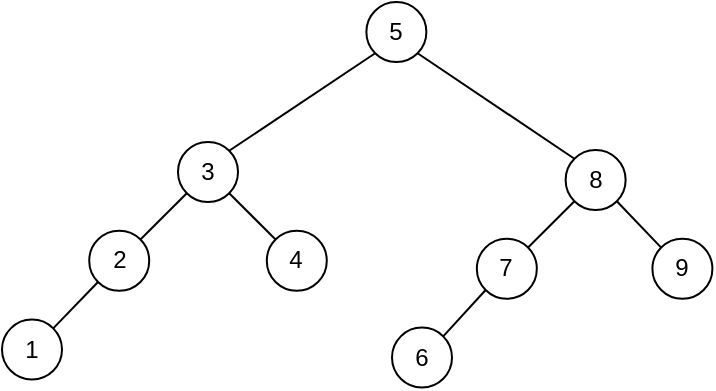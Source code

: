 <mxfile pages="7">
    <diagram id="CwiBYZ6OncF4lGPpdWN4" name="Page-1">
        <mxGraphModel dx="461" dy="372" grid="0" gridSize="10" guides="1" tooltips="1" connect="1" arrows="1" fold="1" page="1" pageScale="1" pageWidth="827" pageHeight="1169" math="0" shadow="0">
            <root>
                <mxCell id="0"/>
                <mxCell id="1" parent="0"/>
                <mxCell id="2" value="5" style="ellipse;whiteSpace=wrap;html=1;aspect=fixed;" parent="1" vertex="1">
                    <mxGeometry x="354.19" y="100" width="30" height="30" as="geometry"/>
                </mxCell>
                <mxCell id="5" value="3" style="ellipse;whiteSpace=wrap;html=1;aspect=fixed;" parent="1" vertex="1">
                    <mxGeometry x="260" y="170" width="30" height="30" as="geometry"/>
                </mxCell>
                <mxCell id="7" value="" style="endArrow=none;html=1;entryX=0;entryY=1;entryDx=0;entryDy=0;exitX=1;exitY=0;exitDx=0;exitDy=0;" parent="1" source="5" target="2" edge="1">
                    <mxGeometry width="50" height="50" relative="1" as="geometry">
                        <mxPoint x="320" y="230" as="sourcePoint"/>
                        <mxPoint x="370" y="180" as="targetPoint"/>
                    </mxGeometry>
                </mxCell>
                <mxCell id="14" value="8" style="ellipse;whiteSpace=wrap;html=1;aspect=fixed;" parent="1" vertex="1">
                    <mxGeometry x="453.81" y="174" width="30" height="30" as="geometry"/>
                </mxCell>
                <mxCell id="15" value="" style="endArrow=none;html=1;entryX=1;entryY=1;entryDx=0;entryDy=0;exitX=0;exitY=0;exitDx=0;exitDy=0;" parent="1" source="14" target="2" edge="1">
                    <mxGeometry width="50" height="50" relative="1" as="geometry">
                        <mxPoint x="440" y="250" as="sourcePoint"/>
                        <mxPoint x="490" y="200" as="targetPoint"/>
                    </mxGeometry>
                </mxCell>
                <mxCell id="16" value="9" style="ellipse;whiteSpace=wrap;html=1;aspect=fixed;" parent="1" vertex="1">
                    <mxGeometry x="497.203" y="218.393" width="30" height="30" as="geometry"/>
                </mxCell>
                <mxCell id="17" value="" style="endArrow=none;html=1;entryX=1;entryY=1;entryDx=0;entryDy=0;exitX=0;exitY=0;exitDx=0;exitDy=0;" parent="1" source="16" target="14" edge="1">
                    <mxGeometry width="50" height="50" relative="1" as="geometry">
                        <mxPoint x="597.203" y="298.393" as="sourcePoint"/>
                        <mxPoint x="482.81" y="204" as="targetPoint"/>
                    </mxGeometry>
                </mxCell>
                <mxCell id="18" value="2" style="ellipse;whiteSpace=wrap;html=1;aspect=fixed;" parent="1" vertex="1">
                    <mxGeometry x="215.61" y="214.393" width="30" height="30" as="geometry"/>
                </mxCell>
                <mxCell id="19" value="" style="endArrow=none;html=1;entryX=0;entryY=1;entryDx=0;entryDy=0;exitX=1;exitY=0;exitDx=0;exitDy=0;" parent="1" source="18" target="5" edge="1">
                    <mxGeometry width="50" height="50" relative="1" as="geometry">
                        <mxPoint x="275.61" y="274.393" as="sourcePoint"/>
                        <mxPoint x="260.003" y="200" as="targetPoint"/>
                    </mxGeometry>
                </mxCell>
                <mxCell id="20" value="1" style="ellipse;whiteSpace=wrap;html=1;aspect=fixed;" parent="1" vertex="1">
                    <mxGeometry x="172" y="258.783" width="30" height="30" as="geometry"/>
                </mxCell>
                <mxCell id="21" value="" style="endArrow=none;html=1;entryX=0;entryY=1;entryDx=0;entryDy=0;exitX=1;exitY=0;exitDx=0;exitDy=0;" parent="1" source="20" target="18" edge="1">
                    <mxGeometry width="50" height="50" relative="1" as="geometry">
                        <mxPoint x="232" y="318.783" as="sourcePoint"/>
                        <mxPoint x="216.393" y="244.39" as="targetPoint"/>
                    </mxGeometry>
                </mxCell>
                <mxCell id="22" value="4" style="ellipse;whiteSpace=wrap;html=1;aspect=fixed;" parent="1" vertex="1">
                    <mxGeometry x="304.393" y="214.393" width="30" height="30" as="geometry"/>
                </mxCell>
                <mxCell id="23" value="" style="endArrow=none;html=1;entryX=1;entryY=1;entryDx=0;entryDy=0;exitX=0;exitY=0;exitDx=0;exitDy=0;" parent="1" source="22" target="5" edge="1">
                    <mxGeometry width="50" height="50" relative="1" as="geometry">
                        <mxPoint x="404.393" y="294.393" as="sourcePoint"/>
                        <mxPoint x="290" y="200" as="targetPoint"/>
                    </mxGeometry>
                </mxCell>
                <mxCell id="24" value="7" style="ellipse;whiteSpace=wrap;html=1;aspect=fixed;" parent="1" vertex="1">
                    <mxGeometry x="409.42" y="218.393" width="30" height="30" as="geometry"/>
                </mxCell>
                <mxCell id="25" value="" style="endArrow=none;html=1;entryX=0;entryY=1;entryDx=0;entryDy=0;exitX=1;exitY=0;exitDx=0;exitDy=0;" parent="1" source="24" target="14" edge="1">
                    <mxGeometry width="50" height="50" relative="1" as="geometry">
                        <mxPoint x="469.42" y="278.393" as="sourcePoint"/>
                        <mxPoint x="453.813" y="204" as="targetPoint"/>
                    </mxGeometry>
                </mxCell>
                <mxCell id="26" value="6" style="ellipse;whiteSpace=wrap;html=1;aspect=fixed;" parent="1" vertex="1">
                    <mxGeometry x="367" y="262.783" width="30" height="30" as="geometry"/>
                </mxCell>
                <mxCell id="27" value="" style="endArrow=none;html=1;entryX=0;entryY=1;entryDx=0;entryDy=0;exitX=1;exitY=0;exitDx=0;exitDy=0;" parent="1" source="26" target="24" edge="1">
                    <mxGeometry width="50" height="50" relative="1" as="geometry">
                        <mxPoint x="427" y="322.783" as="sourcePoint"/>
                        <mxPoint x="411.393" y="248.39" as="targetPoint"/>
                    </mxGeometry>
                </mxCell>
            </root>
        </mxGraphModel>
    </diagram>
    <diagram id="0Bpguamv03kWJbMewDN2" name="Page-2">
        <mxGraphModel dx="448" dy="339" grid="0" gridSize="10" guides="1" tooltips="1" connect="1" arrows="1" fold="1" page="1" pageScale="1" pageWidth="827" pageHeight="1169" math="0" shadow="0">
            <root>
                <mxCell id="gEAQRJOBas2YKIp8XA9V-0"/>
                <mxCell id="gEAQRJOBas2YKIp8XA9V-1" parent="gEAQRJOBas2YKIp8XA9V-0"/>
                <mxCell id="cRvV9iRrK__zCoHBeLVT-0" value="" style="rounded=0;whiteSpace=wrap;html=1;dashed=1;" parent="gEAQRJOBas2YKIp8XA9V-1" vertex="1">
                    <mxGeometry x="362" y="161.39" width="182" height="136" as="geometry"/>
                </mxCell>
                <mxCell id="cRvV9iRrK__zCoHBeLVT-1" value="" style="rounded=0;whiteSpace=wrap;html=1;dashed=1;" parent="gEAQRJOBas2YKIp8XA9V-1" vertex="1">
                    <mxGeometry x="286.34" y="207.84" width="66.11" height="43.11" as="geometry"/>
                </mxCell>
                <mxCell id="cRvV9iRrK__zCoHBeLVT-2" value="5" style="ellipse;whiteSpace=wrap;html=1;aspect=fixed;" parent="gEAQRJOBas2YKIp8XA9V-1" vertex="1">
                    <mxGeometry x="354.19" y="100" width="30" height="30" as="geometry"/>
                </mxCell>
                <mxCell id="cRvV9iRrK__zCoHBeLVT-3" value="3" style="ellipse;whiteSpace=wrap;html=1;aspect=fixed;fillColor=#f8cecc;strokeColor=#b85450;" parent="gEAQRJOBas2YKIp8XA9V-1" vertex="1">
                    <mxGeometry x="260" y="170" width="30" height="30" as="geometry"/>
                </mxCell>
                <mxCell id="cRvV9iRrK__zCoHBeLVT-4" value="" style="endArrow=none;html=1;entryX=0;entryY=1;entryDx=0;entryDy=0;exitX=1;exitY=0;exitDx=0;exitDy=0;" parent="gEAQRJOBas2YKIp8XA9V-1" source="cRvV9iRrK__zCoHBeLVT-3" target="cRvV9iRrK__zCoHBeLVT-2" edge="1">
                    <mxGeometry width="50" height="50" relative="1" as="geometry">
                        <mxPoint x="320" y="230" as="sourcePoint"/>
                        <mxPoint x="370" y="180" as="targetPoint"/>
                    </mxGeometry>
                </mxCell>
                <mxCell id="cRvV9iRrK__zCoHBeLVT-5" value="8" style="ellipse;whiteSpace=wrap;html=1;aspect=fixed;" parent="gEAQRJOBas2YKIp8XA9V-1" vertex="1">
                    <mxGeometry x="454.81" y="165.39" width="30" height="30" as="geometry"/>
                </mxCell>
                <mxCell id="cRvV9iRrK__zCoHBeLVT-6" value="" style="endArrow=none;html=1;entryX=1;entryY=1;entryDx=0;entryDy=0;exitX=0;exitY=0;exitDx=0;exitDy=0;" parent="gEAQRJOBas2YKIp8XA9V-1" source="cRvV9iRrK__zCoHBeLVT-5" target="cRvV9iRrK__zCoHBeLVT-2" edge="1">
                    <mxGeometry width="50" height="50" relative="1" as="geometry">
                        <mxPoint x="440" y="250" as="sourcePoint"/>
                        <mxPoint x="490" y="200" as="targetPoint"/>
                    </mxGeometry>
                </mxCell>
                <mxCell id="cRvV9iRrK__zCoHBeLVT-7" value="9" style="ellipse;whiteSpace=wrap;html=1;aspect=fixed;" parent="gEAQRJOBas2YKIp8XA9V-1" vertex="1">
                    <mxGeometry x="498.203" y="209.783" width="30" height="30" as="geometry"/>
                </mxCell>
                <mxCell id="cRvV9iRrK__zCoHBeLVT-8" value="" style="endArrow=none;html=1;entryX=1;entryY=1;entryDx=0;entryDy=0;exitX=0;exitY=0;exitDx=0;exitDy=0;" parent="gEAQRJOBas2YKIp8XA9V-1" source="cRvV9iRrK__zCoHBeLVT-7" target="cRvV9iRrK__zCoHBeLVT-5" edge="1">
                    <mxGeometry width="50" height="50" relative="1" as="geometry">
                        <mxPoint x="598.203" y="289.783" as="sourcePoint"/>
                        <mxPoint x="483.81" y="195.39" as="targetPoint"/>
                    </mxGeometry>
                </mxCell>
                <mxCell id="cRvV9iRrK__zCoHBeLVT-9" value="2" style="ellipse;whiteSpace=wrap;html=1;aspect=fixed;" parent="gEAQRJOBas2YKIp8XA9V-1" vertex="1">
                    <mxGeometry x="215.61" y="214.393" width="30" height="30" as="geometry"/>
                </mxCell>
                <mxCell id="cRvV9iRrK__zCoHBeLVT-10" value="" style="endArrow=none;html=1;entryX=0;entryY=1;entryDx=0;entryDy=0;exitX=1;exitY=0;exitDx=0;exitDy=0;" parent="gEAQRJOBas2YKIp8XA9V-1" source="cRvV9iRrK__zCoHBeLVT-9" target="cRvV9iRrK__zCoHBeLVT-3" edge="1">
                    <mxGeometry width="50" height="50" relative="1" as="geometry">
                        <mxPoint x="275.61" y="274.393" as="sourcePoint"/>
                        <mxPoint x="260.003" y="200" as="targetPoint"/>
                    </mxGeometry>
                </mxCell>
                <mxCell id="cRvV9iRrK__zCoHBeLVT-11" value="1" style="ellipse;whiteSpace=wrap;html=1;aspect=fixed;" parent="gEAQRJOBas2YKIp8XA9V-1" vertex="1">
                    <mxGeometry x="172" y="258.783" width="30" height="30" as="geometry"/>
                </mxCell>
                <mxCell id="cRvV9iRrK__zCoHBeLVT-12" value="" style="endArrow=none;html=1;entryX=0;entryY=1;entryDx=0;entryDy=0;exitX=1;exitY=0;exitDx=0;exitDy=0;" parent="gEAQRJOBas2YKIp8XA9V-1" source="cRvV9iRrK__zCoHBeLVT-11" target="cRvV9iRrK__zCoHBeLVT-9" edge="1">
                    <mxGeometry width="50" height="50" relative="1" as="geometry">
                        <mxPoint x="232" y="318.783" as="sourcePoint"/>
                        <mxPoint x="216.393" y="244.39" as="targetPoint"/>
                    </mxGeometry>
                </mxCell>
                <mxCell id="cRvV9iRrK__zCoHBeLVT-13" value="4" style="ellipse;whiteSpace=wrap;html=1;aspect=fixed;" parent="gEAQRJOBas2YKIp8XA9V-1" vertex="1">
                    <mxGeometry x="304.393" y="214.393" width="30" height="30" as="geometry"/>
                </mxCell>
                <mxCell id="cRvV9iRrK__zCoHBeLVT-14" value="" style="endArrow=none;html=1;entryX=1;entryY=1;entryDx=0;entryDy=0;exitX=0;exitY=0;exitDx=0;exitDy=0;" parent="gEAQRJOBas2YKIp8XA9V-1" source="cRvV9iRrK__zCoHBeLVT-13" target="cRvV9iRrK__zCoHBeLVT-3" edge="1">
                    <mxGeometry width="50" height="50" relative="1" as="geometry">
                        <mxPoint x="404.393" y="294.393" as="sourcePoint"/>
                        <mxPoint x="290" y="200" as="targetPoint"/>
                    </mxGeometry>
                </mxCell>
                <mxCell id="cRvV9iRrK__zCoHBeLVT-15" value="7" style="ellipse;whiteSpace=wrap;html=1;aspect=fixed;" parent="gEAQRJOBas2YKIp8XA9V-1" vertex="1">
                    <mxGeometry x="410.42" y="209.783" width="30" height="30" as="geometry"/>
                </mxCell>
                <mxCell id="cRvV9iRrK__zCoHBeLVT-16" value="" style="endArrow=none;html=1;entryX=0;entryY=1;entryDx=0;entryDy=0;exitX=1;exitY=0;exitDx=0;exitDy=0;" parent="gEAQRJOBas2YKIp8XA9V-1" source="cRvV9iRrK__zCoHBeLVT-15" target="cRvV9iRrK__zCoHBeLVT-5" edge="1">
                    <mxGeometry width="50" height="50" relative="1" as="geometry">
                        <mxPoint x="470.42" y="269.783" as="sourcePoint"/>
                        <mxPoint x="454.813" y="195.39" as="targetPoint"/>
                    </mxGeometry>
                </mxCell>
                <mxCell id="cRvV9iRrK__zCoHBeLVT-17" value="6" style="ellipse;whiteSpace=wrap;html=1;aspect=fixed;" parent="gEAQRJOBas2YKIp8XA9V-1" vertex="1">
                    <mxGeometry x="368" y="254.173" width="30" height="30" as="geometry"/>
                </mxCell>
                <mxCell id="cRvV9iRrK__zCoHBeLVT-18" value="" style="endArrow=none;html=1;entryX=0;entryY=1;entryDx=0;entryDy=0;exitX=1;exitY=0;exitDx=0;exitDy=0;" parent="gEAQRJOBas2YKIp8XA9V-1" source="cRvV9iRrK__zCoHBeLVT-17" target="cRvV9iRrK__zCoHBeLVT-15" edge="1">
                    <mxGeometry width="50" height="50" relative="1" as="geometry">
                        <mxPoint x="428" y="314.173" as="sourcePoint"/>
                        <mxPoint x="412.393" y="239.78" as="targetPoint"/>
                    </mxGeometry>
                </mxCell>
                <mxCell id="cRvV9iRrK__zCoHBeLVT-19" value="A" style="text;html=1;strokeColor=none;fillColor=none;align=center;verticalAlign=middle;whiteSpace=wrap;rounded=0;dashed=1;" parent="gEAQRJOBas2YKIp8XA9V-1" vertex="1">
                    <mxGeometry x="286.34" y="234" width="18.66" height="16.95" as="geometry"/>
                </mxCell>
                <mxCell id="cRvV9iRrK__zCoHBeLVT-20" value="B" style="text;html=1;strokeColor=none;fillColor=none;align=center;verticalAlign=middle;whiteSpace=wrap;rounded=0;dashed=1;" parent="gEAQRJOBas2YKIp8XA9V-1" vertex="1">
                    <mxGeometry x="520" y="276.39" width="24" height="21" as="geometry"/>
                </mxCell>
            </root>
        </mxGraphModel>
    </diagram>
    <diagram id="kSHbh0H9_z2leEGQAmxk" name="Page-3">
        <mxGraphModel dx="461" dy="510" grid="0" gridSize="10" guides="1" tooltips="1" connect="1" arrows="1" fold="1" page="1" pageScale="1" pageWidth="827" pageHeight="1169" math="0" shadow="0">
            <root>
                <mxCell id="rluINJ6AaRK7yTagraDN-0"/>
                <mxCell id="rluINJ6AaRK7yTagraDN-1" parent="rluINJ6AaRK7yTagraDN-0"/>
                <mxCell id="3AEb5yjj_FTV9U8g3lb--0" value="" style="rounded=0;whiteSpace=wrap;html=1;dashed=1;" parent="rluINJ6AaRK7yTagraDN-1" vertex="1">
                    <mxGeometry x="335" y="544.78" width="182" height="136" as="geometry"/>
                </mxCell>
                <mxCell id="3AEb5yjj_FTV9U8g3lb--2" value="5" style="ellipse;whiteSpace=wrap;html=1;aspect=fixed;" parent="rluINJ6AaRK7yTagraDN-1" vertex="1">
                    <mxGeometry x="376" y="500.39" width="30" height="30" as="geometry"/>
                </mxCell>
                <mxCell id="3AEb5yjj_FTV9U8g3lb--3" value="3" style="ellipse;whiteSpace=wrap;html=1;aspect=fixed;fillColor=#f8cecc;strokeColor=#b85450;" parent="rluINJ6AaRK7yTagraDN-1" vertex="1">
                    <mxGeometry x="325" y="456" width="30" height="30" as="geometry"/>
                </mxCell>
                <mxCell id="3AEb5yjj_FTV9U8g3lb--4" value="" style="endArrow=none;html=1;entryX=0;entryY=0;entryDx=0;entryDy=0;exitX=1;exitY=1;exitDx=0;exitDy=0;" parent="rluINJ6AaRK7yTagraDN-1" source="3AEb5yjj_FTV9U8g3lb--3" target="3AEb5yjj_FTV9U8g3lb--2" edge="1">
                    <mxGeometry width="50" height="50" relative="1" as="geometry">
                        <mxPoint x="385" y="516" as="sourcePoint"/>
                        <mxPoint x="435" y="466" as="targetPoint"/>
                    </mxGeometry>
                </mxCell>
                <mxCell id="3AEb5yjj_FTV9U8g3lb--5" value="8" style="ellipse;whiteSpace=wrap;html=1;aspect=fixed;" parent="rluINJ6AaRK7yTagraDN-1" vertex="1">
                    <mxGeometry x="427.81" y="548.78" width="30" height="30" as="geometry"/>
                </mxCell>
                <mxCell id="3AEb5yjj_FTV9U8g3lb--6" value="" style="endArrow=none;html=1;entryX=1;entryY=1;entryDx=0;entryDy=0;exitX=0;exitY=0;exitDx=0;exitDy=0;" parent="rluINJ6AaRK7yTagraDN-1" source="3AEb5yjj_FTV9U8g3lb--5" target="3AEb5yjj_FTV9U8g3lb--2" edge="1">
                    <mxGeometry width="50" height="50" relative="1" as="geometry">
                        <mxPoint x="461.81" y="650.39" as="sourcePoint"/>
                        <mxPoint x="511.81" y="600.39" as="targetPoint"/>
                    </mxGeometry>
                </mxCell>
                <mxCell id="3AEb5yjj_FTV9U8g3lb--7" value="9" style="ellipse;whiteSpace=wrap;html=1;aspect=fixed;" parent="rluINJ6AaRK7yTagraDN-1" vertex="1">
                    <mxGeometry x="471.203" y="593.173" width="30" height="30" as="geometry"/>
                </mxCell>
                <mxCell id="3AEb5yjj_FTV9U8g3lb--8" value="" style="endArrow=none;html=1;entryX=1;entryY=1;entryDx=0;entryDy=0;exitX=0;exitY=0;exitDx=0;exitDy=0;" parent="rluINJ6AaRK7yTagraDN-1" source="3AEb5yjj_FTV9U8g3lb--7" target="3AEb5yjj_FTV9U8g3lb--5" edge="1">
                    <mxGeometry width="50" height="50" relative="1" as="geometry">
                        <mxPoint x="571.203" y="673.173" as="sourcePoint"/>
                        <mxPoint x="456.81" y="578.78" as="targetPoint"/>
                    </mxGeometry>
                </mxCell>
                <mxCell id="3AEb5yjj_FTV9U8g3lb--9" value="2" style="ellipse;whiteSpace=wrap;html=1;aspect=fixed;" parent="rluINJ6AaRK7yTagraDN-1" vertex="1">
                    <mxGeometry x="280.61" y="500.393" width="30" height="30" as="geometry"/>
                </mxCell>
                <mxCell id="3AEb5yjj_FTV9U8g3lb--10" value="" style="endArrow=none;html=1;entryX=0;entryY=1;entryDx=0;entryDy=0;exitX=1;exitY=0;exitDx=0;exitDy=0;" parent="rluINJ6AaRK7yTagraDN-1" source="3AEb5yjj_FTV9U8g3lb--9" target="3AEb5yjj_FTV9U8g3lb--3" edge="1">
                    <mxGeometry width="50" height="50" relative="1" as="geometry">
                        <mxPoint x="340.61" y="560.393" as="sourcePoint"/>
                        <mxPoint x="325.003" y="486" as="targetPoint"/>
                    </mxGeometry>
                </mxCell>
                <mxCell id="3AEb5yjj_FTV9U8g3lb--11" value="1" style="ellipse;whiteSpace=wrap;html=1;aspect=fixed;" parent="rluINJ6AaRK7yTagraDN-1" vertex="1">
                    <mxGeometry x="237" y="544.783" width="30" height="30" as="geometry"/>
                </mxCell>
                <mxCell id="3AEb5yjj_FTV9U8g3lb--12" value="" style="endArrow=none;html=1;entryX=0;entryY=1;entryDx=0;entryDy=0;exitX=1;exitY=0;exitDx=0;exitDy=0;" parent="rluINJ6AaRK7yTagraDN-1" source="3AEb5yjj_FTV9U8g3lb--11" target="3AEb5yjj_FTV9U8g3lb--9" edge="1">
                    <mxGeometry width="50" height="50" relative="1" as="geometry">
                        <mxPoint x="297" y="604.783" as="sourcePoint"/>
                        <mxPoint x="281.393" y="530.39" as="targetPoint"/>
                    </mxGeometry>
                </mxCell>
                <mxCell id="3AEb5yjj_FTV9U8g3lb--15" value="7" style="ellipse;whiteSpace=wrap;html=1;aspect=fixed;" parent="rluINJ6AaRK7yTagraDN-1" vertex="1">
                    <mxGeometry x="383.42" y="593.173" width="30" height="30" as="geometry"/>
                </mxCell>
                <mxCell id="3AEb5yjj_FTV9U8g3lb--16" value="" style="endArrow=none;html=1;entryX=0;entryY=1;entryDx=0;entryDy=0;exitX=1;exitY=0;exitDx=0;exitDy=0;" parent="rluINJ6AaRK7yTagraDN-1" source="3AEb5yjj_FTV9U8g3lb--15" target="3AEb5yjj_FTV9U8g3lb--5" edge="1">
                    <mxGeometry width="50" height="50" relative="1" as="geometry">
                        <mxPoint x="443.42" y="653.173" as="sourcePoint"/>
                        <mxPoint x="427.813" y="578.78" as="targetPoint"/>
                    </mxGeometry>
                </mxCell>
                <mxCell id="3AEb5yjj_FTV9U8g3lb--17" value="6" style="ellipse;whiteSpace=wrap;html=1;aspect=fixed;" parent="rluINJ6AaRK7yTagraDN-1" vertex="1">
                    <mxGeometry x="341" y="637.563" width="30" height="30" as="geometry"/>
                </mxCell>
                <mxCell id="3AEb5yjj_FTV9U8g3lb--18" value="" style="endArrow=none;html=1;entryX=0;entryY=1;entryDx=0;entryDy=0;exitX=1;exitY=0;exitDx=0;exitDy=0;" parent="rluINJ6AaRK7yTagraDN-1" source="3AEb5yjj_FTV9U8g3lb--17" target="3AEb5yjj_FTV9U8g3lb--15" edge="1">
                    <mxGeometry width="50" height="50" relative="1" as="geometry">
                        <mxPoint x="401" y="697.563" as="sourcePoint"/>
                        <mxPoint x="385.393" y="623.17" as="targetPoint"/>
                    </mxGeometry>
                </mxCell>
                <mxCell id="3AEb5yjj_FTV9U8g3lb--20" value="B" style="text;html=1;strokeColor=none;fillColor=none;align=center;verticalAlign=middle;whiteSpace=wrap;rounded=0;dashed=1;" parent="rluINJ6AaRK7yTagraDN-1" vertex="1">
                    <mxGeometry x="479" y="655.78" width="60" height="30" as="geometry"/>
                </mxCell>
            </root>
        </mxGraphModel>
    </diagram>
    <diagram id="IeZ9xOf83spq73SVIo7a" name="Page-4">
        <mxGraphModel dx="461" dy="510" grid="0" gridSize="10" guides="1" tooltips="1" connect="1" arrows="1" fold="1" page="1" pageScale="1" pageWidth="827" pageHeight="1169" math="0" shadow="0">
            <root>
                <mxCell id="4qIja71GLGMfCADEavLU-0"/>
                <mxCell id="4qIja71GLGMfCADEavLU-1" parent="4qIja71GLGMfCADEavLU-0"/>
                <mxCell id="4qIja71GLGMfCADEavLU-2" value="" style="rounded=0;whiteSpace=wrap;html=1;dashed=1;" parent="4qIja71GLGMfCADEavLU-1" vertex="1">
                    <mxGeometry x="420" y="412.78" width="182" height="136" as="geometry"/>
                </mxCell>
                <mxCell id="4qIja71GLGMfCADEavLU-3" value="5" style="ellipse;whiteSpace=wrap;html=1;aspect=fixed;" parent="4qIja71GLGMfCADEavLU-1" vertex="1">
                    <mxGeometry x="413" y="338.39" width="30" height="30" as="geometry"/>
                </mxCell>
                <mxCell id="4qIja71GLGMfCADEavLU-4" value="3" style="ellipse;whiteSpace=wrap;html=1;aspect=fixed;fillColor=#f8cecc;strokeColor=#b85450;" parent="4qIja71GLGMfCADEavLU-1" vertex="1">
                    <mxGeometry x="362" y="294" width="30" height="30" as="geometry"/>
                </mxCell>
                <mxCell id="4qIja71GLGMfCADEavLU-5" value="" style="endArrow=none;html=1;entryX=0;entryY=0;entryDx=0;entryDy=0;exitX=1;exitY=1;exitDx=0;exitDy=0;" parent="4qIja71GLGMfCADEavLU-1" source="4qIja71GLGMfCADEavLU-4" target="4qIja71GLGMfCADEavLU-3" edge="1">
                    <mxGeometry width="50" height="50" relative="1" as="geometry">
                        <mxPoint x="422" y="354" as="sourcePoint"/>
                        <mxPoint x="472" y="304" as="targetPoint"/>
                    </mxGeometry>
                </mxCell>
                <mxCell id="4qIja71GLGMfCADEavLU-6" value="8" style="ellipse;whiteSpace=wrap;html=1;aspect=fixed;" parent="4qIja71GLGMfCADEavLU-1" vertex="1">
                    <mxGeometry x="512.81" y="416.78" width="30" height="30" as="geometry"/>
                </mxCell>
                <mxCell id="4qIja71GLGMfCADEavLU-7" value="" style="endArrow=none;html=1;entryX=1;entryY=1;entryDx=0;entryDy=0;exitX=0;exitY=0;exitDx=0;exitDy=0;" parent="4qIja71GLGMfCADEavLU-1" source="4qIja71GLGMfCADEavLU-6" target="4qIja71GLGMfCADEavLU-3" edge="1">
                    <mxGeometry width="50" height="50" relative="1" as="geometry">
                        <mxPoint x="498.81" y="488.39" as="sourcePoint"/>
                        <mxPoint x="548.81" y="438.39" as="targetPoint"/>
                    </mxGeometry>
                </mxCell>
                <mxCell id="4qIja71GLGMfCADEavLU-8" value="9" style="ellipse;whiteSpace=wrap;html=1;aspect=fixed;" parent="4qIja71GLGMfCADEavLU-1" vertex="1">
                    <mxGeometry x="556.203" y="461.173" width="30" height="30" as="geometry"/>
                </mxCell>
                <mxCell id="4qIja71GLGMfCADEavLU-9" value="" style="endArrow=none;html=1;entryX=1;entryY=1;entryDx=0;entryDy=0;exitX=0;exitY=0;exitDx=0;exitDy=0;" parent="4qIja71GLGMfCADEavLU-1" source="4qIja71GLGMfCADEavLU-8" target="4qIja71GLGMfCADEavLU-6" edge="1">
                    <mxGeometry width="50" height="50" relative="1" as="geometry">
                        <mxPoint x="656.203" y="541.173" as="sourcePoint"/>
                        <mxPoint x="541.81" y="446.78" as="targetPoint"/>
                    </mxGeometry>
                </mxCell>
                <mxCell id="4qIja71GLGMfCADEavLU-10" value="2" style="ellipse;whiteSpace=wrap;html=1;aspect=fixed;" parent="4qIja71GLGMfCADEavLU-1" vertex="1">
                    <mxGeometry x="317.61" y="338.393" width="30" height="30" as="geometry"/>
                </mxCell>
                <mxCell id="4qIja71GLGMfCADEavLU-11" value="" style="endArrow=none;html=1;entryX=0;entryY=1;entryDx=0;entryDy=0;exitX=1;exitY=0;exitDx=0;exitDy=0;" parent="4qIja71GLGMfCADEavLU-1" source="4qIja71GLGMfCADEavLU-10" target="4qIja71GLGMfCADEavLU-4" edge="1">
                    <mxGeometry width="50" height="50" relative="1" as="geometry">
                        <mxPoint x="377.61" y="398.393" as="sourcePoint"/>
                        <mxPoint x="362.003" y="324" as="targetPoint"/>
                    </mxGeometry>
                </mxCell>
                <mxCell id="4qIja71GLGMfCADEavLU-12" value="1" style="ellipse;whiteSpace=wrap;html=1;aspect=fixed;" parent="4qIja71GLGMfCADEavLU-1" vertex="1">
                    <mxGeometry x="274" y="382.783" width="30" height="30" as="geometry"/>
                </mxCell>
                <mxCell id="4qIja71GLGMfCADEavLU-13" value="" style="endArrow=none;html=1;entryX=0;entryY=1;entryDx=0;entryDy=0;exitX=1;exitY=0;exitDx=0;exitDy=0;" parent="4qIja71GLGMfCADEavLU-1" source="4qIja71GLGMfCADEavLU-12" target="4qIja71GLGMfCADEavLU-10" edge="1">
                    <mxGeometry width="50" height="50" relative="1" as="geometry">
                        <mxPoint x="334" y="442.783" as="sourcePoint"/>
                        <mxPoint x="318.393" y="368.39" as="targetPoint"/>
                    </mxGeometry>
                </mxCell>
                <mxCell id="4qIja71GLGMfCADEavLU-14" value="7" style="ellipse;whiteSpace=wrap;html=1;aspect=fixed;" parent="4qIja71GLGMfCADEavLU-1" vertex="1">
                    <mxGeometry x="468.42" y="461.173" width="30" height="30" as="geometry"/>
                </mxCell>
                <mxCell id="4qIja71GLGMfCADEavLU-15" value="" style="endArrow=none;html=1;entryX=0;entryY=1;entryDx=0;entryDy=0;exitX=1;exitY=0;exitDx=0;exitDy=0;" parent="4qIja71GLGMfCADEavLU-1" source="4qIja71GLGMfCADEavLU-14" target="4qIja71GLGMfCADEavLU-6" edge="1">
                    <mxGeometry width="50" height="50" relative="1" as="geometry">
                        <mxPoint x="528.42" y="521.173" as="sourcePoint"/>
                        <mxPoint x="512.813" y="446.78" as="targetPoint"/>
                    </mxGeometry>
                </mxCell>
                <mxCell id="4qIja71GLGMfCADEavLU-16" value="6" style="ellipse;whiteSpace=wrap;html=1;aspect=fixed;" parent="4qIja71GLGMfCADEavLU-1" vertex="1">
                    <mxGeometry x="426" y="505.563" width="30" height="30" as="geometry"/>
                </mxCell>
                <mxCell id="4qIja71GLGMfCADEavLU-17" value="" style="endArrow=none;html=1;entryX=0;entryY=1;entryDx=0;entryDy=0;exitX=1;exitY=0;exitDx=0;exitDy=0;" parent="4qIja71GLGMfCADEavLU-1" source="4qIja71GLGMfCADEavLU-16" target="4qIja71GLGMfCADEavLU-14" edge="1">
                    <mxGeometry width="50" height="50" relative="1" as="geometry">
                        <mxPoint x="486" y="565.563" as="sourcePoint"/>
                        <mxPoint x="470.393" y="491.17" as="targetPoint"/>
                    </mxGeometry>
                </mxCell>
                <mxCell id="4qIja71GLGMfCADEavLU-18" value="B" style="text;html=1;strokeColor=none;fillColor=none;align=center;verticalAlign=middle;whiteSpace=wrap;rounded=0;dashed=1;" parent="4qIja71GLGMfCADEavLU-1" vertex="1">
                    <mxGeometry x="564" y="523.78" width="60" height="30" as="geometry"/>
                </mxCell>
                <mxCell id="aYqJG33hjg5wjAAklTO1-0" value="" style="rounded=0;whiteSpace=wrap;html=1;dashed=1;" parent="4qIja71GLGMfCADEavLU-1" vertex="1">
                    <mxGeometry x="317.61" y="410.23" width="66.11" height="43.11" as="geometry"/>
                </mxCell>
                <mxCell id="aYqJG33hjg5wjAAklTO1-1" value="4" style="ellipse;whiteSpace=wrap;html=1;aspect=fixed;" parent="4qIja71GLGMfCADEavLU-1" vertex="1">
                    <mxGeometry x="335.663" y="416.783" width="30" height="30" as="geometry"/>
                </mxCell>
                <mxCell id="aYqJG33hjg5wjAAklTO1-2" value="" style="endArrow=none;html=1;entryX=0;entryY=1;entryDx=0;entryDy=0;exitX=1;exitY=0;exitDx=0;exitDy=0;" parent="4qIja71GLGMfCADEavLU-1" source="aYqJG33hjg5wjAAklTO1-1" target="4qIja71GLGMfCADEavLU-3" edge="1">
                    <mxGeometry width="50" height="50" relative="1" as="geometry">
                        <mxPoint x="462.363" y="493.783" as="sourcePoint"/>
                        <mxPoint x="343.577" y="394.997" as="targetPoint"/>
                    </mxGeometry>
                </mxCell>
                <mxCell id="2kSbWfDY7lLG662ZPZyl-0" value="A" style="text;html=1;strokeColor=none;fillColor=none;align=center;verticalAlign=middle;whiteSpace=wrap;rounded=0;dashed=1;" parent="4qIja71GLGMfCADEavLU-1" vertex="1">
                    <mxGeometry x="317.61" y="434.12" width="21" height="19.22" as="geometry"/>
                </mxCell>
            </root>
        </mxGraphModel>
    </diagram>
    <diagram id="8Th5AOSjQnYBtnfaongR" name="Page-5">
        <mxGraphModel dx="461" dy="510" grid="0" gridSize="10" guides="1" tooltips="1" connect="1" arrows="1" fold="1" page="1" pageScale="1" pageWidth="827" pageHeight="1169" math="0" shadow="0">
            <root>
                <mxCell id="f3HSBoVWFk1KG22zI1eR-0"/>
                <mxCell id="f3HSBoVWFk1KG22zI1eR-1" parent="f3HSBoVWFk1KG22zI1eR-0"/>
                <mxCell id="f3HSBoVWFk1KG22zI1eR-2" value="" style="rounded=0;whiteSpace=wrap;html=1;dashed=1;" parent="f3HSBoVWFk1KG22zI1eR-1" vertex="1">
                    <mxGeometry x="361" y="214" width="85" height="83" as="geometry"/>
                </mxCell>
                <mxCell id="f3HSBoVWFk1KG22zI1eR-3" value="" style="rounded=0;whiteSpace=wrap;html=1;dashed=1;" parent="f3HSBoVWFk1KG22zI1eR-1" vertex="1">
                    <mxGeometry x="164" y="163" width="175" height="134" as="geometry"/>
                </mxCell>
                <mxCell id="f3HSBoVWFk1KG22zI1eR-4" value="5" style="ellipse;whiteSpace=wrap;html=1;aspect=fixed;" parent="f3HSBoVWFk1KG22zI1eR-1" vertex="1">
                    <mxGeometry x="354.19" y="100" width="30" height="30" as="geometry"/>
                </mxCell>
                <mxCell id="f3HSBoVWFk1KG22zI1eR-5" value="3" style="ellipse;whiteSpace=wrap;html=1;aspect=fixed;" parent="f3HSBoVWFk1KG22zI1eR-1" vertex="1">
                    <mxGeometry x="260" y="170" width="30" height="30" as="geometry"/>
                </mxCell>
                <mxCell id="f3HSBoVWFk1KG22zI1eR-6" value="" style="endArrow=none;html=1;entryX=0;entryY=1;entryDx=0;entryDy=0;exitX=1;exitY=0;exitDx=0;exitDy=0;" parent="f3HSBoVWFk1KG22zI1eR-1" source="f3HSBoVWFk1KG22zI1eR-5" target="f3HSBoVWFk1KG22zI1eR-4" edge="1">
                    <mxGeometry width="50" height="50" relative="1" as="geometry">
                        <mxPoint x="320" y="230" as="sourcePoint"/>
                        <mxPoint x="370" y="180" as="targetPoint"/>
                    </mxGeometry>
                </mxCell>
                <mxCell id="f3HSBoVWFk1KG22zI1eR-7" value="8" style="ellipse;whiteSpace=wrap;html=1;aspect=fixed;fillColor=#f8cecc;strokeColor=#b85450;" parent="f3HSBoVWFk1KG22zI1eR-1" vertex="1">
                    <mxGeometry x="453.81" y="174" width="30" height="30" as="geometry"/>
                </mxCell>
                <mxCell id="f3HSBoVWFk1KG22zI1eR-8" value="" style="endArrow=none;html=1;entryX=1;entryY=1;entryDx=0;entryDy=0;exitX=0;exitY=0;exitDx=0;exitDy=0;" parent="f3HSBoVWFk1KG22zI1eR-1" source="f3HSBoVWFk1KG22zI1eR-7" target="f3HSBoVWFk1KG22zI1eR-4" edge="1">
                    <mxGeometry width="50" height="50" relative="1" as="geometry">
                        <mxPoint x="440" y="250" as="sourcePoint"/>
                        <mxPoint x="490" y="200" as="targetPoint"/>
                    </mxGeometry>
                </mxCell>
                <mxCell id="f3HSBoVWFk1KG22zI1eR-9" value="9" style="ellipse;whiteSpace=wrap;html=1;aspect=fixed;" parent="f3HSBoVWFk1KG22zI1eR-1" vertex="1">
                    <mxGeometry x="497.203" y="218.393" width="30" height="30" as="geometry"/>
                </mxCell>
                <mxCell id="f3HSBoVWFk1KG22zI1eR-10" value="" style="endArrow=none;html=1;entryX=1;entryY=1;entryDx=0;entryDy=0;exitX=0;exitY=0;exitDx=0;exitDy=0;" parent="f3HSBoVWFk1KG22zI1eR-1" source="f3HSBoVWFk1KG22zI1eR-9" target="f3HSBoVWFk1KG22zI1eR-7" edge="1">
                    <mxGeometry width="50" height="50" relative="1" as="geometry">
                        <mxPoint x="597.203" y="298.393" as="sourcePoint"/>
                        <mxPoint x="482.81" y="204" as="targetPoint"/>
                    </mxGeometry>
                </mxCell>
                <mxCell id="f3HSBoVWFk1KG22zI1eR-11" value="2" style="ellipse;whiteSpace=wrap;html=1;aspect=fixed;" parent="f3HSBoVWFk1KG22zI1eR-1" vertex="1">
                    <mxGeometry x="215.61" y="214.393" width="30" height="30" as="geometry"/>
                </mxCell>
                <mxCell id="f3HSBoVWFk1KG22zI1eR-12" value="" style="endArrow=none;html=1;entryX=0;entryY=1;entryDx=0;entryDy=0;exitX=1;exitY=0;exitDx=0;exitDy=0;" parent="f3HSBoVWFk1KG22zI1eR-1" source="f3HSBoVWFk1KG22zI1eR-11" target="f3HSBoVWFk1KG22zI1eR-5" edge="1">
                    <mxGeometry width="50" height="50" relative="1" as="geometry">
                        <mxPoint x="275.61" y="274.393" as="sourcePoint"/>
                        <mxPoint x="260.003" y="200" as="targetPoint"/>
                    </mxGeometry>
                </mxCell>
                <mxCell id="f3HSBoVWFk1KG22zI1eR-13" value="1" style="ellipse;whiteSpace=wrap;html=1;aspect=fixed;" parent="f3HSBoVWFk1KG22zI1eR-1" vertex="1">
                    <mxGeometry x="172" y="258.783" width="30" height="30" as="geometry"/>
                </mxCell>
                <mxCell id="f3HSBoVWFk1KG22zI1eR-14" value="" style="endArrow=none;html=1;entryX=0;entryY=1;entryDx=0;entryDy=0;exitX=1;exitY=0;exitDx=0;exitDy=0;" parent="f3HSBoVWFk1KG22zI1eR-1" source="f3HSBoVWFk1KG22zI1eR-13" target="f3HSBoVWFk1KG22zI1eR-11" edge="1">
                    <mxGeometry width="50" height="50" relative="1" as="geometry">
                        <mxPoint x="232" y="318.783" as="sourcePoint"/>
                        <mxPoint x="216.393" y="244.39" as="targetPoint"/>
                    </mxGeometry>
                </mxCell>
                <mxCell id="f3HSBoVWFk1KG22zI1eR-15" value="4" style="ellipse;whiteSpace=wrap;html=1;aspect=fixed;" parent="f3HSBoVWFk1KG22zI1eR-1" vertex="1">
                    <mxGeometry x="304.393" y="214.393" width="30" height="30" as="geometry"/>
                </mxCell>
                <mxCell id="f3HSBoVWFk1KG22zI1eR-16" value="" style="endArrow=none;html=1;entryX=1;entryY=1;entryDx=0;entryDy=0;exitX=0;exitY=0;exitDx=0;exitDy=0;" parent="f3HSBoVWFk1KG22zI1eR-1" source="f3HSBoVWFk1KG22zI1eR-15" target="f3HSBoVWFk1KG22zI1eR-5" edge="1">
                    <mxGeometry width="50" height="50" relative="1" as="geometry">
                        <mxPoint x="404.393" y="294.393" as="sourcePoint"/>
                        <mxPoint x="290" y="200" as="targetPoint"/>
                    </mxGeometry>
                </mxCell>
                <mxCell id="f3HSBoVWFk1KG22zI1eR-17" value="7" style="ellipse;whiteSpace=wrap;html=1;aspect=fixed;" parent="f3HSBoVWFk1KG22zI1eR-1" vertex="1">
                    <mxGeometry x="409.42" y="218.393" width="30" height="30" as="geometry"/>
                </mxCell>
                <mxCell id="f3HSBoVWFk1KG22zI1eR-18" value="" style="endArrow=none;html=1;entryX=0;entryY=1;entryDx=0;entryDy=0;exitX=1;exitY=0;exitDx=0;exitDy=0;" parent="f3HSBoVWFk1KG22zI1eR-1" source="f3HSBoVWFk1KG22zI1eR-17" target="f3HSBoVWFk1KG22zI1eR-7" edge="1">
                    <mxGeometry width="50" height="50" relative="1" as="geometry">
                        <mxPoint x="469.42" y="278.393" as="sourcePoint"/>
                        <mxPoint x="453.813" y="204" as="targetPoint"/>
                    </mxGeometry>
                </mxCell>
                <mxCell id="f3HSBoVWFk1KG22zI1eR-19" value="6" style="ellipse;whiteSpace=wrap;html=1;aspect=fixed;" parent="f3HSBoVWFk1KG22zI1eR-1" vertex="1">
                    <mxGeometry x="367" y="262.783" width="30" height="30" as="geometry"/>
                </mxCell>
                <mxCell id="f3HSBoVWFk1KG22zI1eR-20" value="" style="endArrow=none;html=1;entryX=0;entryY=1;entryDx=0;entryDy=0;exitX=1;exitY=0;exitDx=0;exitDy=0;" parent="f3HSBoVWFk1KG22zI1eR-1" source="f3HSBoVWFk1KG22zI1eR-19" target="f3HSBoVWFk1KG22zI1eR-17" edge="1">
                    <mxGeometry width="50" height="50" relative="1" as="geometry">
                        <mxPoint x="427" y="322.783" as="sourcePoint"/>
                        <mxPoint x="411.393" y="248.39" as="targetPoint"/>
                    </mxGeometry>
                </mxCell>
                <mxCell id="f3HSBoVWFk1KG22zI1eR-21" value="B" style="text;html=1;strokeColor=none;fillColor=none;align=center;verticalAlign=middle;whiteSpace=wrap;rounded=0;dashed=1;" parent="f3HSBoVWFk1KG22zI1eR-1" vertex="1">
                    <mxGeometry x="307" y="276" width="32" height="21" as="geometry"/>
                </mxCell>
                <mxCell id="f3HSBoVWFk1KG22zI1eR-22" value="A" style="text;html=1;strokeColor=none;fillColor=none;align=center;verticalAlign=middle;whiteSpace=wrap;rounded=0;dashed=1;" parent="f3HSBoVWFk1KG22zI1eR-1" vertex="1">
                    <mxGeometry x="412" y="277" width="34" height="20" as="geometry"/>
                </mxCell>
            </root>
        </mxGraphModel>
    </diagram>
    <diagram id="S6SKQF04crIef8Q6dtMO" name="Page-6">
        <mxGraphModel dx="461" dy="510" grid="0" gridSize="10" guides="1" tooltips="1" connect="1" arrows="1" fold="1" page="1" pageScale="1" pageWidth="827" pageHeight="1169" math="0" shadow="0">
            <root>
                <mxCell id="GSgSTofUxGry9vgnZQIL-0"/>
                <mxCell id="GSgSTofUxGry9vgnZQIL-1" parent="GSgSTofUxGry9vgnZQIL-0"/>
                <mxCell id="GSgSTofUxGry9vgnZQIL-3" value="" style="rounded=0;whiteSpace=wrap;html=1;dashed=1;" parent="GSgSTofUxGry9vgnZQIL-1" vertex="1">
                    <mxGeometry x="138" y="264" width="175" height="134" as="geometry"/>
                </mxCell>
                <mxCell id="GSgSTofUxGry9vgnZQIL-4" value="5" style="ellipse;whiteSpace=wrap;html=1;aspect=fixed;" parent="GSgSTofUxGry9vgnZQIL-1" vertex="1">
                    <mxGeometry x="283" y="221.39" width="30" height="30" as="geometry"/>
                </mxCell>
                <mxCell id="GSgSTofUxGry9vgnZQIL-5" value="3" style="ellipse;whiteSpace=wrap;html=1;aspect=fixed;" parent="GSgSTofUxGry9vgnZQIL-1" vertex="1">
                    <mxGeometry x="234" y="271" width="30" height="30" as="geometry"/>
                </mxCell>
                <mxCell id="GSgSTofUxGry9vgnZQIL-6" value="" style="endArrow=none;html=1;entryX=0;entryY=1;entryDx=0;entryDy=0;exitX=1;exitY=0;exitDx=0;exitDy=0;" parent="GSgSTofUxGry9vgnZQIL-1" source="GSgSTofUxGry9vgnZQIL-5" target="GSgSTofUxGry9vgnZQIL-4" edge="1">
                    <mxGeometry width="50" height="50" relative="1" as="geometry">
                        <mxPoint x="294" y="331" as="sourcePoint"/>
                        <mxPoint x="344" y="281" as="targetPoint"/>
                    </mxGeometry>
                </mxCell>
                <mxCell id="GSgSTofUxGry9vgnZQIL-7" value="8" style="ellipse;whiteSpace=wrap;html=1;aspect=fixed;fillColor=#f8cecc;strokeColor=#b85450;" parent="GSgSTofUxGry9vgnZQIL-1" vertex="1">
                    <mxGeometry x="326.61" y="177" width="30" height="30" as="geometry"/>
                </mxCell>
                <mxCell id="GSgSTofUxGry9vgnZQIL-8" value="" style="endArrow=none;html=1;entryX=1;entryY=0;entryDx=0;entryDy=0;exitX=0;exitY=1;exitDx=0;exitDy=0;" parent="GSgSTofUxGry9vgnZQIL-1" source="GSgSTofUxGry9vgnZQIL-7" target="GSgSTofUxGry9vgnZQIL-4" edge="1">
                    <mxGeometry width="50" height="50" relative="1" as="geometry">
                        <mxPoint x="388.61" y="369" as="sourcePoint"/>
                        <mxPoint x="438.61" y="319" as="targetPoint"/>
                    </mxGeometry>
                </mxCell>
                <mxCell id="GSgSTofUxGry9vgnZQIL-9" value="9" style="ellipse;whiteSpace=wrap;html=1;aspect=fixed;" parent="GSgSTofUxGry9vgnZQIL-1" vertex="1">
                    <mxGeometry x="370.003" y="221.393" width="30" height="30" as="geometry"/>
                </mxCell>
                <mxCell id="GSgSTofUxGry9vgnZQIL-10" value="" style="endArrow=none;html=1;entryX=1;entryY=1;entryDx=0;entryDy=0;exitX=0;exitY=0;exitDx=0;exitDy=0;" parent="GSgSTofUxGry9vgnZQIL-1" source="GSgSTofUxGry9vgnZQIL-9" target="GSgSTofUxGry9vgnZQIL-7" edge="1">
                    <mxGeometry width="50" height="50" relative="1" as="geometry">
                        <mxPoint x="470.003" y="301.393" as="sourcePoint"/>
                        <mxPoint x="355.61" y="207" as="targetPoint"/>
                    </mxGeometry>
                </mxCell>
                <mxCell id="GSgSTofUxGry9vgnZQIL-11" value="2" style="ellipse;whiteSpace=wrap;html=1;aspect=fixed;" parent="GSgSTofUxGry9vgnZQIL-1" vertex="1">
                    <mxGeometry x="189.61" y="315.393" width="30" height="30" as="geometry"/>
                </mxCell>
                <mxCell id="GSgSTofUxGry9vgnZQIL-12" value="" style="endArrow=none;html=1;entryX=0;entryY=1;entryDx=0;entryDy=0;exitX=1;exitY=0;exitDx=0;exitDy=0;" parent="GSgSTofUxGry9vgnZQIL-1" source="GSgSTofUxGry9vgnZQIL-11" target="GSgSTofUxGry9vgnZQIL-5" edge="1">
                    <mxGeometry width="50" height="50" relative="1" as="geometry">
                        <mxPoint x="249.61" y="375.393" as="sourcePoint"/>
                        <mxPoint x="234.003" y="301" as="targetPoint"/>
                    </mxGeometry>
                </mxCell>
                <mxCell id="GSgSTofUxGry9vgnZQIL-13" value="1" style="ellipse;whiteSpace=wrap;html=1;aspect=fixed;" parent="GSgSTofUxGry9vgnZQIL-1" vertex="1">
                    <mxGeometry x="146" y="359.783" width="30" height="30" as="geometry"/>
                </mxCell>
                <mxCell id="GSgSTofUxGry9vgnZQIL-14" value="" style="endArrow=none;html=1;entryX=0;entryY=1;entryDx=0;entryDy=0;exitX=1;exitY=0;exitDx=0;exitDy=0;" parent="GSgSTofUxGry9vgnZQIL-1" source="GSgSTofUxGry9vgnZQIL-13" target="GSgSTofUxGry9vgnZQIL-11" edge="1">
                    <mxGeometry width="50" height="50" relative="1" as="geometry">
                        <mxPoint x="206" y="419.783" as="sourcePoint"/>
                        <mxPoint x="190.393" y="345.39" as="targetPoint"/>
                    </mxGeometry>
                </mxCell>
                <mxCell id="GSgSTofUxGry9vgnZQIL-15" value="4" style="ellipse;whiteSpace=wrap;html=1;aspect=fixed;" parent="GSgSTofUxGry9vgnZQIL-1" vertex="1">
                    <mxGeometry x="278.393" y="315.393" width="30" height="30" as="geometry"/>
                </mxCell>
                <mxCell id="GSgSTofUxGry9vgnZQIL-16" value="" style="endArrow=none;html=1;entryX=1;entryY=1;entryDx=0;entryDy=0;exitX=0;exitY=0;exitDx=0;exitDy=0;" parent="GSgSTofUxGry9vgnZQIL-1" source="GSgSTofUxGry9vgnZQIL-15" target="GSgSTofUxGry9vgnZQIL-5" edge="1">
                    <mxGeometry width="50" height="50" relative="1" as="geometry">
                        <mxPoint x="378.393" y="395.393" as="sourcePoint"/>
                        <mxPoint x="264" y="301" as="targetPoint"/>
                    </mxGeometry>
                </mxCell>
                <mxCell id="GSgSTofUxGry9vgnZQIL-21" value="B" style="text;html=1;strokeColor=none;fillColor=none;align=center;verticalAlign=middle;whiteSpace=wrap;rounded=0;dashed=1;" parent="GSgSTofUxGry9vgnZQIL-1" vertex="1">
                    <mxGeometry x="281" y="377" width="32" height="21" as="geometry"/>
                </mxCell>
            </root>
        </mxGraphModel>
    </diagram>
    <diagram id="kpTiNH_KRcveyapHwJom" name="Page-7">
        <mxGraphModel dx="461" dy="510" grid="0" gridSize="10" guides="1" tooltips="1" connect="1" arrows="1" fold="1" page="1" pageScale="1" pageWidth="827" pageHeight="1169" math="0" shadow="0">
            <root>
                <mxCell id="XNErq6SzIbevVr0vjvJQ-0"/>
                <mxCell id="XNErq6SzIbevVr0vjvJQ-1" parent="XNErq6SzIbevVr0vjvJQ-0"/>
                <mxCell id="XNErq6SzIbevVr0vjvJQ-2" value="" style="rounded=0;whiteSpace=wrap;html=1;dashed=1;" parent="XNErq6SzIbevVr0vjvJQ-1" vertex="1">
                    <mxGeometry x="138" y="264" width="175" height="134" as="geometry"/>
                </mxCell>
                <mxCell id="XNErq6SzIbevVr0vjvJQ-3" value="5" style="ellipse;whiteSpace=wrap;html=1;aspect=fixed;" parent="XNErq6SzIbevVr0vjvJQ-1" vertex="1">
                    <mxGeometry x="308.39" y="197.39" width="30" height="30" as="geometry"/>
                </mxCell>
                <mxCell id="XNErq6SzIbevVr0vjvJQ-4" value="3" style="ellipse;whiteSpace=wrap;html=1;aspect=fixed;" parent="XNErq6SzIbevVr0vjvJQ-1" vertex="1">
                    <mxGeometry x="234" y="271" width="30" height="30" as="geometry"/>
                </mxCell>
                <mxCell id="XNErq6SzIbevVr0vjvJQ-5" value="" style="endArrow=none;html=1;entryX=0;entryY=1;entryDx=0;entryDy=0;exitX=1;exitY=0;exitDx=0;exitDy=0;" parent="XNErq6SzIbevVr0vjvJQ-1" source="XNErq6SzIbevVr0vjvJQ-4" target="XNErq6SzIbevVr0vjvJQ-3" edge="1">
                    <mxGeometry width="50" height="50" relative="1" as="geometry">
                        <mxPoint x="294" y="331" as="sourcePoint"/>
                        <mxPoint x="344" y="281" as="targetPoint"/>
                    </mxGeometry>
                </mxCell>
                <mxCell id="XNErq6SzIbevVr0vjvJQ-6" value="8" style="ellipse;whiteSpace=wrap;html=1;aspect=fixed;fillColor=#f8cecc;strokeColor=#b85450;" parent="XNErq6SzIbevVr0vjvJQ-1" vertex="1">
                    <mxGeometry x="352" y="153" width="30" height="30" as="geometry"/>
                </mxCell>
                <mxCell id="XNErq6SzIbevVr0vjvJQ-7" value="" style="endArrow=none;html=1;entryX=1;entryY=0;entryDx=0;entryDy=0;exitX=0;exitY=1;exitDx=0;exitDy=0;" parent="XNErq6SzIbevVr0vjvJQ-1" source="XNErq6SzIbevVr0vjvJQ-6" target="XNErq6SzIbevVr0vjvJQ-3" edge="1">
                    <mxGeometry width="50" height="50" relative="1" as="geometry">
                        <mxPoint x="414" y="345" as="sourcePoint"/>
                        <mxPoint x="464" y="295" as="targetPoint"/>
                    </mxGeometry>
                </mxCell>
                <mxCell id="XNErq6SzIbevVr0vjvJQ-8" value="9" style="ellipse;whiteSpace=wrap;html=1;aspect=fixed;" parent="XNErq6SzIbevVr0vjvJQ-1" vertex="1">
                    <mxGeometry x="395.393" y="197.393" width="30" height="30" as="geometry"/>
                </mxCell>
                <mxCell id="XNErq6SzIbevVr0vjvJQ-9" value="" style="endArrow=none;html=1;entryX=1;entryY=1;entryDx=0;entryDy=0;exitX=0;exitY=0;exitDx=0;exitDy=0;" parent="XNErq6SzIbevVr0vjvJQ-1" source="XNErq6SzIbevVr0vjvJQ-8" target="XNErq6SzIbevVr0vjvJQ-6" edge="1">
                    <mxGeometry width="50" height="50" relative="1" as="geometry">
                        <mxPoint x="495.393" y="277.393" as="sourcePoint"/>
                        <mxPoint x="381" y="183" as="targetPoint"/>
                    </mxGeometry>
                </mxCell>
                <mxCell id="XNErq6SzIbevVr0vjvJQ-10" value="2" style="ellipse;whiteSpace=wrap;html=1;aspect=fixed;" parent="XNErq6SzIbevVr0vjvJQ-1" vertex="1">
                    <mxGeometry x="189.61" y="315.393" width="30" height="30" as="geometry"/>
                </mxCell>
                <mxCell id="XNErq6SzIbevVr0vjvJQ-11" value="" style="endArrow=none;html=1;entryX=0;entryY=1;entryDx=0;entryDy=0;exitX=1;exitY=0;exitDx=0;exitDy=0;" parent="XNErq6SzIbevVr0vjvJQ-1" source="XNErq6SzIbevVr0vjvJQ-10" target="XNErq6SzIbevVr0vjvJQ-4" edge="1">
                    <mxGeometry width="50" height="50" relative="1" as="geometry">
                        <mxPoint x="249.61" y="375.393" as="sourcePoint"/>
                        <mxPoint x="234.003" y="301" as="targetPoint"/>
                    </mxGeometry>
                </mxCell>
                <mxCell id="XNErq6SzIbevVr0vjvJQ-12" value="1" style="ellipse;whiteSpace=wrap;html=1;aspect=fixed;" parent="XNErq6SzIbevVr0vjvJQ-1" vertex="1">
                    <mxGeometry x="146" y="359.783" width="30" height="30" as="geometry"/>
                </mxCell>
                <mxCell id="XNErq6SzIbevVr0vjvJQ-13" value="" style="endArrow=none;html=1;entryX=0;entryY=1;entryDx=0;entryDy=0;exitX=1;exitY=0;exitDx=0;exitDy=0;" parent="XNErq6SzIbevVr0vjvJQ-1" source="XNErq6SzIbevVr0vjvJQ-12" target="XNErq6SzIbevVr0vjvJQ-10" edge="1">
                    <mxGeometry width="50" height="50" relative="1" as="geometry">
                        <mxPoint x="206" y="419.783" as="sourcePoint"/>
                        <mxPoint x="190.393" y="345.39" as="targetPoint"/>
                    </mxGeometry>
                </mxCell>
                <mxCell id="XNErq6SzIbevVr0vjvJQ-14" value="4" style="ellipse;whiteSpace=wrap;html=1;aspect=fixed;" parent="XNErq6SzIbevVr0vjvJQ-1" vertex="1">
                    <mxGeometry x="278.393" y="315.393" width="30" height="30" as="geometry"/>
                </mxCell>
                <mxCell id="XNErq6SzIbevVr0vjvJQ-15" value="" style="endArrow=none;html=1;entryX=1;entryY=1;entryDx=0;entryDy=0;exitX=0;exitY=0;exitDx=0;exitDy=0;" parent="XNErq6SzIbevVr0vjvJQ-1" source="XNErq6SzIbevVr0vjvJQ-14" target="XNErq6SzIbevVr0vjvJQ-4" edge="1">
                    <mxGeometry width="50" height="50" relative="1" as="geometry">
                        <mxPoint x="378.393" y="395.393" as="sourcePoint"/>
                        <mxPoint x="264" y="301" as="targetPoint"/>
                    </mxGeometry>
                </mxCell>
                <mxCell id="XNErq6SzIbevVr0vjvJQ-16" value="B" style="text;html=1;strokeColor=none;fillColor=none;align=center;verticalAlign=middle;whiteSpace=wrap;rounded=0;dashed=1;" parent="XNErq6SzIbevVr0vjvJQ-1" vertex="1">
                    <mxGeometry x="281" y="377" width="32" height="21" as="geometry"/>
                </mxCell>
                <mxCell id="-V7brKPELiv_qt4_LE_M-0" value="" style="rounded=0;whiteSpace=wrap;html=1;dashed=1;" parent="XNErq6SzIbevVr0vjvJQ-1" vertex="1">
                    <mxGeometry x="338.39" y="262.39" width="85" height="83" as="geometry"/>
                </mxCell>
                <mxCell id="-V7brKPELiv_qt4_LE_M-1" value="7" style="ellipse;whiteSpace=wrap;html=1;aspect=fixed;" parent="XNErq6SzIbevVr0vjvJQ-1" vertex="1">
                    <mxGeometry x="389.39" y="271.003" width="30" height="30" as="geometry"/>
                </mxCell>
                <mxCell id="-V7brKPELiv_qt4_LE_M-2" value="" style="endArrow=none;html=1;entryX=1;entryY=1;entryDx=0;entryDy=0;exitX=0;exitY=0;exitDx=0;exitDy=0;" parent="XNErq6SzIbevVr0vjvJQ-1" source="-V7brKPELiv_qt4_LE_M-1" target="XNErq6SzIbevVr0vjvJQ-3" edge="1">
                    <mxGeometry width="50" height="50" relative="1" as="geometry">
                        <mxPoint x="440.42" y="331.783" as="sourcePoint"/>
                        <mxPoint x="429.203" y="252.997" as="targetPoint"/>
                    </mxGeometry>
                </mxCell>
                <mxCell id="-V7brKPELiv_qt4_LE_M-3" value="6" style="ellipse;whiteSpace=wrap;html=1;aspect=fixed;" parent="XNErq6SzIbevVr0vjvJQ-1" vertex="1">
                    <mxGeometry x="344.39" y="311.173" width="30" height="30" as="geometry"/>
                </mxCell>
                <mxCell id="-V7brKPELiv_qt4_LE_M-4" value="" style="endArrow=none;html=1;entryX=0;entryY=1;entryDx=0;entryDy=0;exitX=1;exitY=0;exitDx=0;exitDy=0;" parent="XNErq6SzIbevVr0vjvJQ-1" source="-V7brKPELiv_qt4_LE_M-3" target="-V7brKPELiv_qt4_LE_M-1" edge="1">
                    <mxGeometry width="50" height="50" relative="1" as="geometry">
                        <mxPoint x="404.39" y="371.173" as="sourcePoint"/>
                        <mxPoint x="388.783" y="296.78" as="targetPoint"/>
                    </mxGeometry>
                </mxCell>
                <mxCell id="-V7brKPELiv_qt4_LE_M-5" value="A" style="text;html=1;strokeColor=none;fillColor=none;align=center;verticalAlign=middle;whiteSpace=wrap;rounded=0;dashed=1;" parent="XNErq6SzIbevVr0vjvJQ-1" vertex="1">
                    <mxGeometry x="389.39" y="325.39" width="34" height="20" as="geometry"/>
                </mxCell>
            </root>
        </mxGraphModel>
    </diagram>
    <diagram id="HxU4jI_pgLax7QA8Zv7P" name="Page-8">
        <mxGraphModel dx="461" dy="510" grid="1" gridSize="10" guides="1" tooltips="1" connect="1" arrows="1" fold="1" page="1" pageScale="1" pageWidth="827" pageHeight="1169" math="0" shadow="0">
            <root>
                <mxCell id="KUUt8wwrTvR7ku2JOUWE-0"/>
                <mxCell id="KUUt8wwrTvR7ku2JOUWE-1" parent="KUUt8wwrTvR7ku2JOUWE-0"/>
                <mxCell id="NdwYpIW9sIhGr1o9Ll8L-0" value="A" style="rounded=0;whiteSpace=wrap;html=1;dashed=1;" parent="KUUt8wwrTvR7ku2JOUWE-1" vertex="1">
                    <mxGeometry x="260" y="258.78" width="36.61" height="30" as="geometry"/>
                </mxCell>
                <mxCell id="KUUt8wwrTvR7ku2JOUWE-2" value="5" style="ellipse;whiteSpace=wrap;html=1;aspect=fixed;" parent="KUUt8wwrTvR7ku2JOUWE-1" vertex="1">
                    <mxGeometry x="354.19" y="100" width="30" height="30" as="geometry"/>
                </mxCell>
                <mxCell id="KUUt8wwrTvR7ku2JOUWE-3" value="3" style="ellipse;whiteSpace=wrap;html=1;aspect=fixed;" parent="KUUt8wwrTvR7ku2JOUWE-1" vertex="1">
                    <mxGeometry x="260" y="170" width="30" height="30" as="geometry"/>
                </mxCell>
                <mxCell id="KUUt8wwrTvR7ku2JOUWE-4" value="" style="endArrow=none;html=1;entryX=0;entryY=1;entryDx=0;entryDy=0;exitX=1;exitY=0;exitDx=0;exitDy=0;" parent="KUUt8wwrTvR7ku2JOUWE-1" source="KUUt8wwrTvR7ku2JOUWE-3" target="KUUt8wwrTvR7ku2JOUWE-2" edge="1">
                    <mxGeometry width="50" height="50" relative="1" as="geometry">
                        <mxPoint x="320" y="230" as="sourcePoint"/>
                        <mxPoint x="370" y="180" as="targetPoint"/>
                    </mxGeometry>
                </mxCell>
                <mxCell id="KUUt8wwrTvR7ku2JOUWE-5" value="8" style="ellipse;whiteSpace=wrap;html=1;aspect=fixed;" parent="KUUt8wwrTvR7ku2JOUWE-1" vertex="1">
                    <mxGeometry x="453.81" y="174" width="30" height="30" as="geometry"/>
                </mxCell>
                <mxCell id="KUUt8wwrTvR7ku2JOUWE-6" value="" style="endArrow=none;html=1;entryX=1;entryY=1;entryDx=0;entryDy=0;exitX=0;exitY=0;exitDx=0;exitDy=0;" parent="KUUt8wwrTvR7ku2JOUWE-1" source="KUUt8wwrTvR7ku2JOUWE-5" target="KUUt8wwrTvR7ku2JOUWE-2" edge="1">
                    <mxGeometry width="50" height="50" relative="1" as="geometry">
                        <mxPoint x="440" y="250" as="sourcePoint"/>
                        <mxPoint x="490" y="200" as="targetPoint"/>
                    </mxGeometry>
                </mxCell>
                <mxCell id="KUUt8wwrTvR7ku2JOUWE-7" value="9" style="ellipse;whiteSpace=wrap;html=1;aspect=fixed;" parent="KUUt8wwrTvR7ku2JOUWE-1" vertex="1">
                    <mxGeometry x="497.203" y="218.393" width="30" height="30" as="geometry"/>
                </mxCell>
                <mxCell id="KUUt8wwrTvR7ku2JOUWE-8" value="" style="endArrow=none;html=1;entryX=1;entryY=1;entryDx=0;entryDy=0;exitX=0;exitY=0;exitDx=0;exitDy=0;" parent="KUUt8wwrTvR7ku2JOUWE-1" source="KUUt8wwrTvR7ku2JOUWE-7" target="KUUt8wwrTvR7ku2JOUWE-5" edge="1">
                    <mxGeometry width="50" height="50" relative="1" as="geometry">
                        <mxPoint x="597.203" y="298.393" as="sourcePoint"/>
                        <mxPoint x="482.81" y="204" as="targetPoint"/>
                    </mxGeometry>
                </mxCell>
                <mxCell id="KUUt8wwrTvR7ku2JOUWE-9" value="2" style="ellipse;whiteSpace=wrap;html=1;aspect=fixed;fillColor=#f8cecc;strokeColor=#b85450;" parent="KUUt8wwrTvR7ku2JOUWE-1" vertex="1">
                    <mxGeometry x="215.61" y="214.393" width="30" height="30" as="geometry"/>
                </mxCell>
                <mxCell id="KUUt8wwrTvR7ku2JOUWE-10" value="" style="endArrow=none;html=1;entryX=0;entryY=1;entryDx=0;entryDy=0;exitX=1;exitY=0;exitDx=0;exitDy=0;" parent="KUUt8wwrTvR7ku2JOUWE-1" source="KUUt8wwrTvR7ku2JOUWE-9" target="KUUt8wwrTvR7ku2JOUWE-3" edge="1">
                    <mxGeometry width="50" height="50" relative="1" as="geometry">
                        <mxPoint x="275.61" y="274.393" as="sourcePoint"/>
                        <mxPoint x="260.003" y="200" as="targetPoint"/>
                    </mxGeometry>
                </mxCell>
                <mxCell id="KUUt8wwrTvR7ku2JOUWE-11" value="1" style="ellipse;whiteSpace=wrap;html=1;aspect=fixed;" parent="KUUt8wwrTvR7ku2JOUWE-1" vertex="1">
                    <mxGeometry x="172" y="258.783" width="30" height="30" as="geometry"/>
                </mxCell>
                <mxCell id="KUUt8wwrTvR7ku2JOUWE-12" value="" style="endArrow=none;html=1;entryX=0;entryY=1;entryDx=0;entryDy=0;exitX=1;exitY=0;exitDx=0;exitDy=0;" parent="KUUt8wwrTvR7ku2JOUWE-1" source="KUUt8wwrTvR7ku2JOUWE-11" target="KUUt8wwrTvR7ku2JOUWE-9" edge="1">
                    <mxGeometry width="50" height="50" relative="1" as="geometry">
                        <mxPoint x="232" y="318.783" as="sourcePoint"/>
                        <mxPoint x="216.393" y="244.39" as="targetPoint"/>
                    </mxGeometry>
                </mxCell>
                <mxCell id="KUUt8wwrTvR7ku2JOUWE-13" value="4" style="ellipse;whiteSpace=wrap;html=1;aspect=fixed;" parent="KUUt8wwrTvR7ku2JOUWE-1" vertex="1">
                    <mxGeometry x="304.393" y="214.393" width="30" height="30" as="geometry"/>
                </mxCell>
                <mxCell id="KUUt8wwrTvR7ku2JOUWE-14" value="" style="endArrow=none;html=1;entryX=1;entryY=1;entryDx=0;entryDy=0;exitX=0;exitY=0;exitDx=0;exitDy=0;" parent="KUUt8wwrTvR7ku2JOUWE-1" source="KUUt8wwrTvR7ku2JOUWE-13" target="KUUt8wwrTvR7ku2JOUWE-3" edge="1">
                    <mxGeometry width="50" height="50" relative="1" as="geometry">
                        <mxPoint x="404.393" y="294.393" as="sourcePoint"/>
                        <mxPoint x="290" y="200" as="targetPoint"/>
                    </mxGeometry>
                </mxCell>
                <mxCell id="KUUt8wwrTvR7ku2JOUWE-15" value="7" style="ellipse;whiteSpace=wrap;html=1;aspect=fixed;" parent="KUUt8wwrTvR7ku2JOUWE-1" vertex="1">
                    <mxGeometry x="409.42" y="218.393" width="30" height="30" as="geometry"/>
                </mxCell>
                <mxCell id="KUUt8wwrTvR7ku2JOUWE-16" value="" style="endArrow=none;html=1;entryX=0;entryY=1;entryDx=0;entryDy=0;exitX=1;exitY=0;exitDx=0;exitDy=0;" parent="KUUt8wwrTvR7ku2JOUWE-1" source="KUUt8wwrTvR7ku2JOUWE-15" target="KUUt8wwrTvR7ku2JOUWE-5" edge="1">
                    <mxGeometry width="50" height="50" relative="1" as="geometry">
                        <mxPoint x="469.42" y="278.393" as="sourcePoint"/>
                        <mxPoint x="453.813" y="204" as="targetPoint"/>
                    </mxGeometry>
                </mxCell>
                <mxCell id="KUUt8wwrTvR7ku2JOUWE-17" value="6" style="ellipse;whiteSpace=wrap;html=1;aspect=fixed;" parent="KUUt8wwrTvR7ku2JOUWE-1" vertex="1">
                    <mxGeometry x="367" y="262.783" width="30" height="30" as="geometry"/>
                </mxCell>
                <mxCell id="KUUt8wwrTvR7ku2JOUWE-18" value="" style="endArrow=none;html=1;entryX=0;entryY=1;entryDx=0;entryDy=0;exitX=1;exitY=0;exitDx=0;exitDy=0;" parent="KUUt8wwrTvR7ku2JOUWE-1" source="KUUt8wwrTvR7ku2JOUWE-17" target="KUUt8wwrTvR7ku2JOUWE-15" edge="1">
                    <mxGeometry width="50" height="50" relative="1" as="geometry">
                        <mxPoint x="427" y="322.783" as="sourcePoint"/>
                        <mxPoint x="411.393" y="248.39" as="targetPoint"/>
                    </mxGeometry>
                </mxCell>
                <mxCell id="NdwYpIW9sIhGr1o9Ll8L-1" value="" style="endArrow=none;dashed=1;html=1;exitX=1;exitY=1;exitDx=0;exitDy=0;entryX=0;entryY=0;entryDx=0;entryDy=0;" parent="KUUt8wwrTvR7ku2JOUWE-1" source="KUUt8wwrTvR7ku2JOUWE-9" target="NdwYpIW9sIhGr1o9Ll8L-0" edge="1">
                    <mxGeometry width="50" height="50" relative="1" as="geometry">
                        <mxPoint x="240" y="370" as="sourcePoint"/>
                        <mxPoint x="290" y="320" as="targetPoint"/>
                    </mxGeometry>
                </mxCell>
            </root>
        </mxGraphModel>
    </diagram>
    <diagram id="Kd8CE7UF3eemvGS16wnE" name="Page-9">
        <mxGraphModel dx="461" dy="510" grid="1" gridSize="10" guides="1" tooltips="1" connect="1" arrows="1" fold="1" page="1" pageScale="1" pageWidth="827" pageHeight="1169" math="0" shadow="0">
            <root>
                <mxCell id="rlt7frP7AnkodSO47E0b-0"/>
                <mxCell id="rlt7frP7AnkodSO47E0b-1" parent="rlt7frP7AnkodSO47E0b-0"/>
                <mxCell id="rlt7frP7AnkodSO47E0b-2" value="5" style="ellipse;whiteSpace=wrap;html=1;aspect=fixed;" parent="rlt7frP7AnkodSO47E0b-1" vertex="1">
                    <mxGeometry x="282.19" y="90" width="30" height="30" as="geometry"/>
                </mxCell>
                <mxCell id="rlt7frP7AnkodSO47E0b-3" value="3" style="ellipse;whiteSpace=wrap;html=1;aspect=fixed;" parent="rlt7frP7AnkodSO47E0b-1" vertex="1">
                    <mxGeometry x="210" y="208.39" width="30" height="30" as="geometry"/>
                </mxCell>
                <mxCell id="rlt7frP7AnkodSO47E0b-4" value="" style="endArrow=none;html=1;entryX=0;entryY=1;entryDx=0;entryDy=0;exitX=1;exitY=0;exitDx=0;exitDy=0;" parent="rlt7frP7AnkodSO47E0b-1" source="rlt7frP7AnkodSO47E0b-9" target="rlt7frP7AnkodSO47E0b-2" edge="1">
                    <mxGeometry width="50" height="50" relative="1" as="geometry">
                        <mxPoint x="248" y="220" as="sourcePoint"/>
                        <mxPoint x="298" y="170" as="targetPoint"/>
                    </mxGeometry>
                </mxCell>
                <mxCell id="rlt7frP7AnkodSO47E0b-5" value="8" style="ellipse;whiteSpace=wrap;html=1;aspect=fixed;" parent="rlt7frP7AnkodSO47E0b-1" vertex="1">
                    <mxGeometry x="381.81" y="164" width="30" height="30" as="geometry"/>
                </mxCell>
                <mxCell id="rlt7frP7AnkodSO47E0b-6" value="" style="endArrow=none;html=1;entryX=1;entryY=1;entryDx=0;entryDy=0;exitX=0;exitY=0;exitDx=0;exitDy=0;" parent="rlt7frP7AnkodSO47E0b-1" source="rlt7frP7AnkodSO47E0b-5" target="rlt7frP7AnkodSO47E0b-2" edge="1">
                    <mxGeometry width="50" height="50" relative="1" as="geometry">
                        <mxPoint x="368" y="240" as="sourcePoint"/>
                        <mxPoint x="418" y="190" as="targetPoint"/>
                    </mxGeometry>
                </mxCell>
                <mxCell id="rlt7frP7AnkodSO47E0b-7" value="9" style="ellipse;whiteSpace=wrap;html=1;aspect=fixed;" parent="rlt7frP7AnkodSO47E0b-1" vertex="1">
                    <mxGeometry x="425.203" y="208.393" width="30" height="30" as="geometry"/>
                </mxCell>
                <mxCell id="rlt7frP7AnkodSO47E0b-8" value="" style="endArrow=none;html=1;entryX=1;entryY=1;entryDx=0;entryDy=0;exitX=0;exitY=0;exitDx=0;exitDy=0;" parent="rlt7frP7AnkodSO47E0b-1" source="rlt7frP7AnkodSO47E0b-7" target="rlt7frP7AnkodSO47E0b-5" edge="1">
                    <mxGeometry width="50" height="50" relative="1" as="geometry">
                        <mxPoint x="525.203" y="288.393" as="sourcePoint"/>
                        <mxPoint x="410.81" y="194" as="targetPoint"/>
                    </mxGeometry>
                </mxCell>
                <mxCell id="rlt7frP7AnkodSO47E0b-9" value="2" style="ellipse;whiteSpace=wrap;html=1;aspect=fixed;fillColor=#f8cecc;strokeColor=#b85450;" parent="rlt7frP7AnkodSO47E0b-1" vertex="1">
                    <mxGeometry x="170" y="164.003" width="30" height="30" as="geometry"/>
                </mxCell>
                <mxCell id="rlt7frP7AnkodSO47E0b-10" value="" style="endArrow=none;html=1;entryX=0;entryY=0;entryDx=0;entryDy=0;exitX=1;exitY=1;exitDx=0;exitDy=0;" parent="rlt7frP7AnkodSO47E0b-1" source="rlt7frP7AnkodSO47E0b-9" target="rlt7frP7AnkodSO47E0b-3" edge="1">
                    <mxGeometry width="50" height="50" relative="1" as="geometry">
                        <mxPoint x="203.61" y="264.393" as="sourcePoint"/>
                        <mxPoint x="188.003" y="190" as="targetPoint"/>
                    </mxGeometry>
                </mxCell>
                <mxCell id="rlt7frP7AnkodSO47E0b-11" value="1" style="ellipse;whiteSpace=wrap;html=1;aspect=fixed;" parent="rlt7frP7AnkodSO47E0b-1" vertex="1">
                    <mxGeometry x="130" y="208.393" width="30" height="30" as="geometry"/>
                </mxCell>
                <mxCell id="rlt7frP7AnkodSO47E0b-12" value="" style="endArrow=none;html=1;entryX=0;entryY=1;entryDx=0;entryDy=0;exitX=1;exitY=0;exitDx=0;exitDy=0;" parent="rlt7frP7AnkodSO47E0b-1" source="rlt7frP7AnkodSO47E0b-11" target="rlt7frP7AnkodSO47E0b-9" edge="1">
                    <mxGeometry width="50" height="50" relative="1" as="geometry">
                        <mxPoint x="160" y="308.783" as="sourcePoint"/>
                        <mxPoint x="144.393" y="234.39" as="targetPoint"/>
                    </mxGeometry>
                </mxCell>
                <mxCell id="rlt7frP7AnkodSO47E0b-13" value="4" style="ellipse;whiteSpace=wrap;html=1;aspect=fixed;" parent="rlt7frP7AnkodSO47E0b-1" vertex="1">
                    <mxGeometry x="252.193" y="252.783" width="30" height="30" as="geometry"/>
                </mxCell>
                <mxCell id="rlt7frP7AnkodSO47E0b-14" value="" style="endArrow=none;html=1;entryX=1;entryY=1;entryDx=0;entryDy=0;exitX=0;exitY=0;exitDx=0;exitDy=0;" parent="rlt7frP7AnkodSO47E0b-1" source="rlt7frP7AnkodSO47E0b-13" target="rlt7frP7AnkodSO47E0b-3" edge="1">
                    <mxGeometry width="50" height="50" relative="1" as="geometry">
                        <mxPoint x="332.393" y="284.393" as="sourcePoint"/>
                        <mxPoint x="218" y="190" as="targetPoint"/>
                    </mxGeometry>
                </mxCell>
                <mxCell id="rlt7frP7AnkodSO47E0b-15" value="7" style="ellipse;whiteSpace=wrap;html=1;aspect=fixed;" parent="rlt7frP7AnkodSO47E0b-1" vertex="1">
                    <mxGeometry x="337.42" y="208.393" width="30" height="30" as="geometry"/>
                </mxCell>
                <mxCell id="rlt7frP7AnkodSO47E0b-16" value="" style="endArrow=none;html=1;entryX=0;entryY=1;entryDx=0;entryDy=0;exitX=1;exitY=0;exitDx=0;exitDy=0;" parent="rlt7frP7AnkodSO47E0b-1" source="rlt7frP7AnkodSO47E0b-15" target="rlt7frP7AnkodSO47E0b-5" edge="1">
                    <mxGeometry width="50" height="50" relative="1" as="geometry">
                        <mxPoint x="397.42" y="268.393" as="sourcePoint"/>
                        <mxPoint x="381.813" y="194" as="targetPoint"/>
                    </mxGeometry>
                </mxCell>
                <mxCell id="rlt7frP7AnkodSO47E0b-17" value="6" style="ellipse;whiteSpace=wrap;html=1;aspect=fixed;" parent="rlt7frP7AnkodSO47E0b-1" vertex="1">
                    <mxGeometry x="295" y="252.783" width="30" height="30" as="geometry"/>
                </mxCell>
                <mxCell id="rlt7frP7AnkodSO47E0b-18" value="" style="endArrow=none;html=1;entryX=0;entryY=1;entryDx=0;entryDy=0;exitX=1;exitY=0;exitDx=0;exitDy=0;" parent="rlt7frP7AnkodSO47E0b-1" source="rlt7frP7AnkodSO47E0b-17" target="rlt7frP7AnkodSO47E0b-15" edge="1">
                    <mxGeometry width="50" height="50" relative="1" as="geometry">
                        <mxPoint x="355" y="312.783" as="sourcePoint"/>
                        <mxPoint x="339.393" y="238.39" as="targetPoint"/>
                    </mxGeometry>
                </mxCell>
                <mxCell id="hBJszcDTHThOYwIphfj0-0" value="A" style="rounded=0;whiteSpace=wrap;html=1;dashed=1;" parent="rlt7frP7AnkodSO47E0b-1" vertex="1">
                    <mxGeometry x="160" y="252.78" width="36.61" height="30" as="geometry"/>
                </mxCell>
                <mxCell id="hBJszcDTHThOYwIphfj0-1" value="" style="endArrow=none;dashed=1;html=1;exitX=0;exitY=1;exitDx=0;exitDy=0;entryX=1;entryY=0;entryDx=0;entryDy=0;" parent="rlt7frP7AnkodSO47E0b-1" source="rlt7frP7AnkodSO47E0b-3" target="hBJszcDTHThOYwIphfj0-0" edge="1">
                    <mxGeometry width="50" height="50" relative="1" as="geometry">
                        <mxPoint x="241.217" y="240" as="sourcePoint"/>
                        <mxPoint x="290" y="320" as="targetPoint"/>
                    </mxGeometry>
                </mxCell>
            </root>
        </mxGraphModel>
    </diagram>
</mxfile>